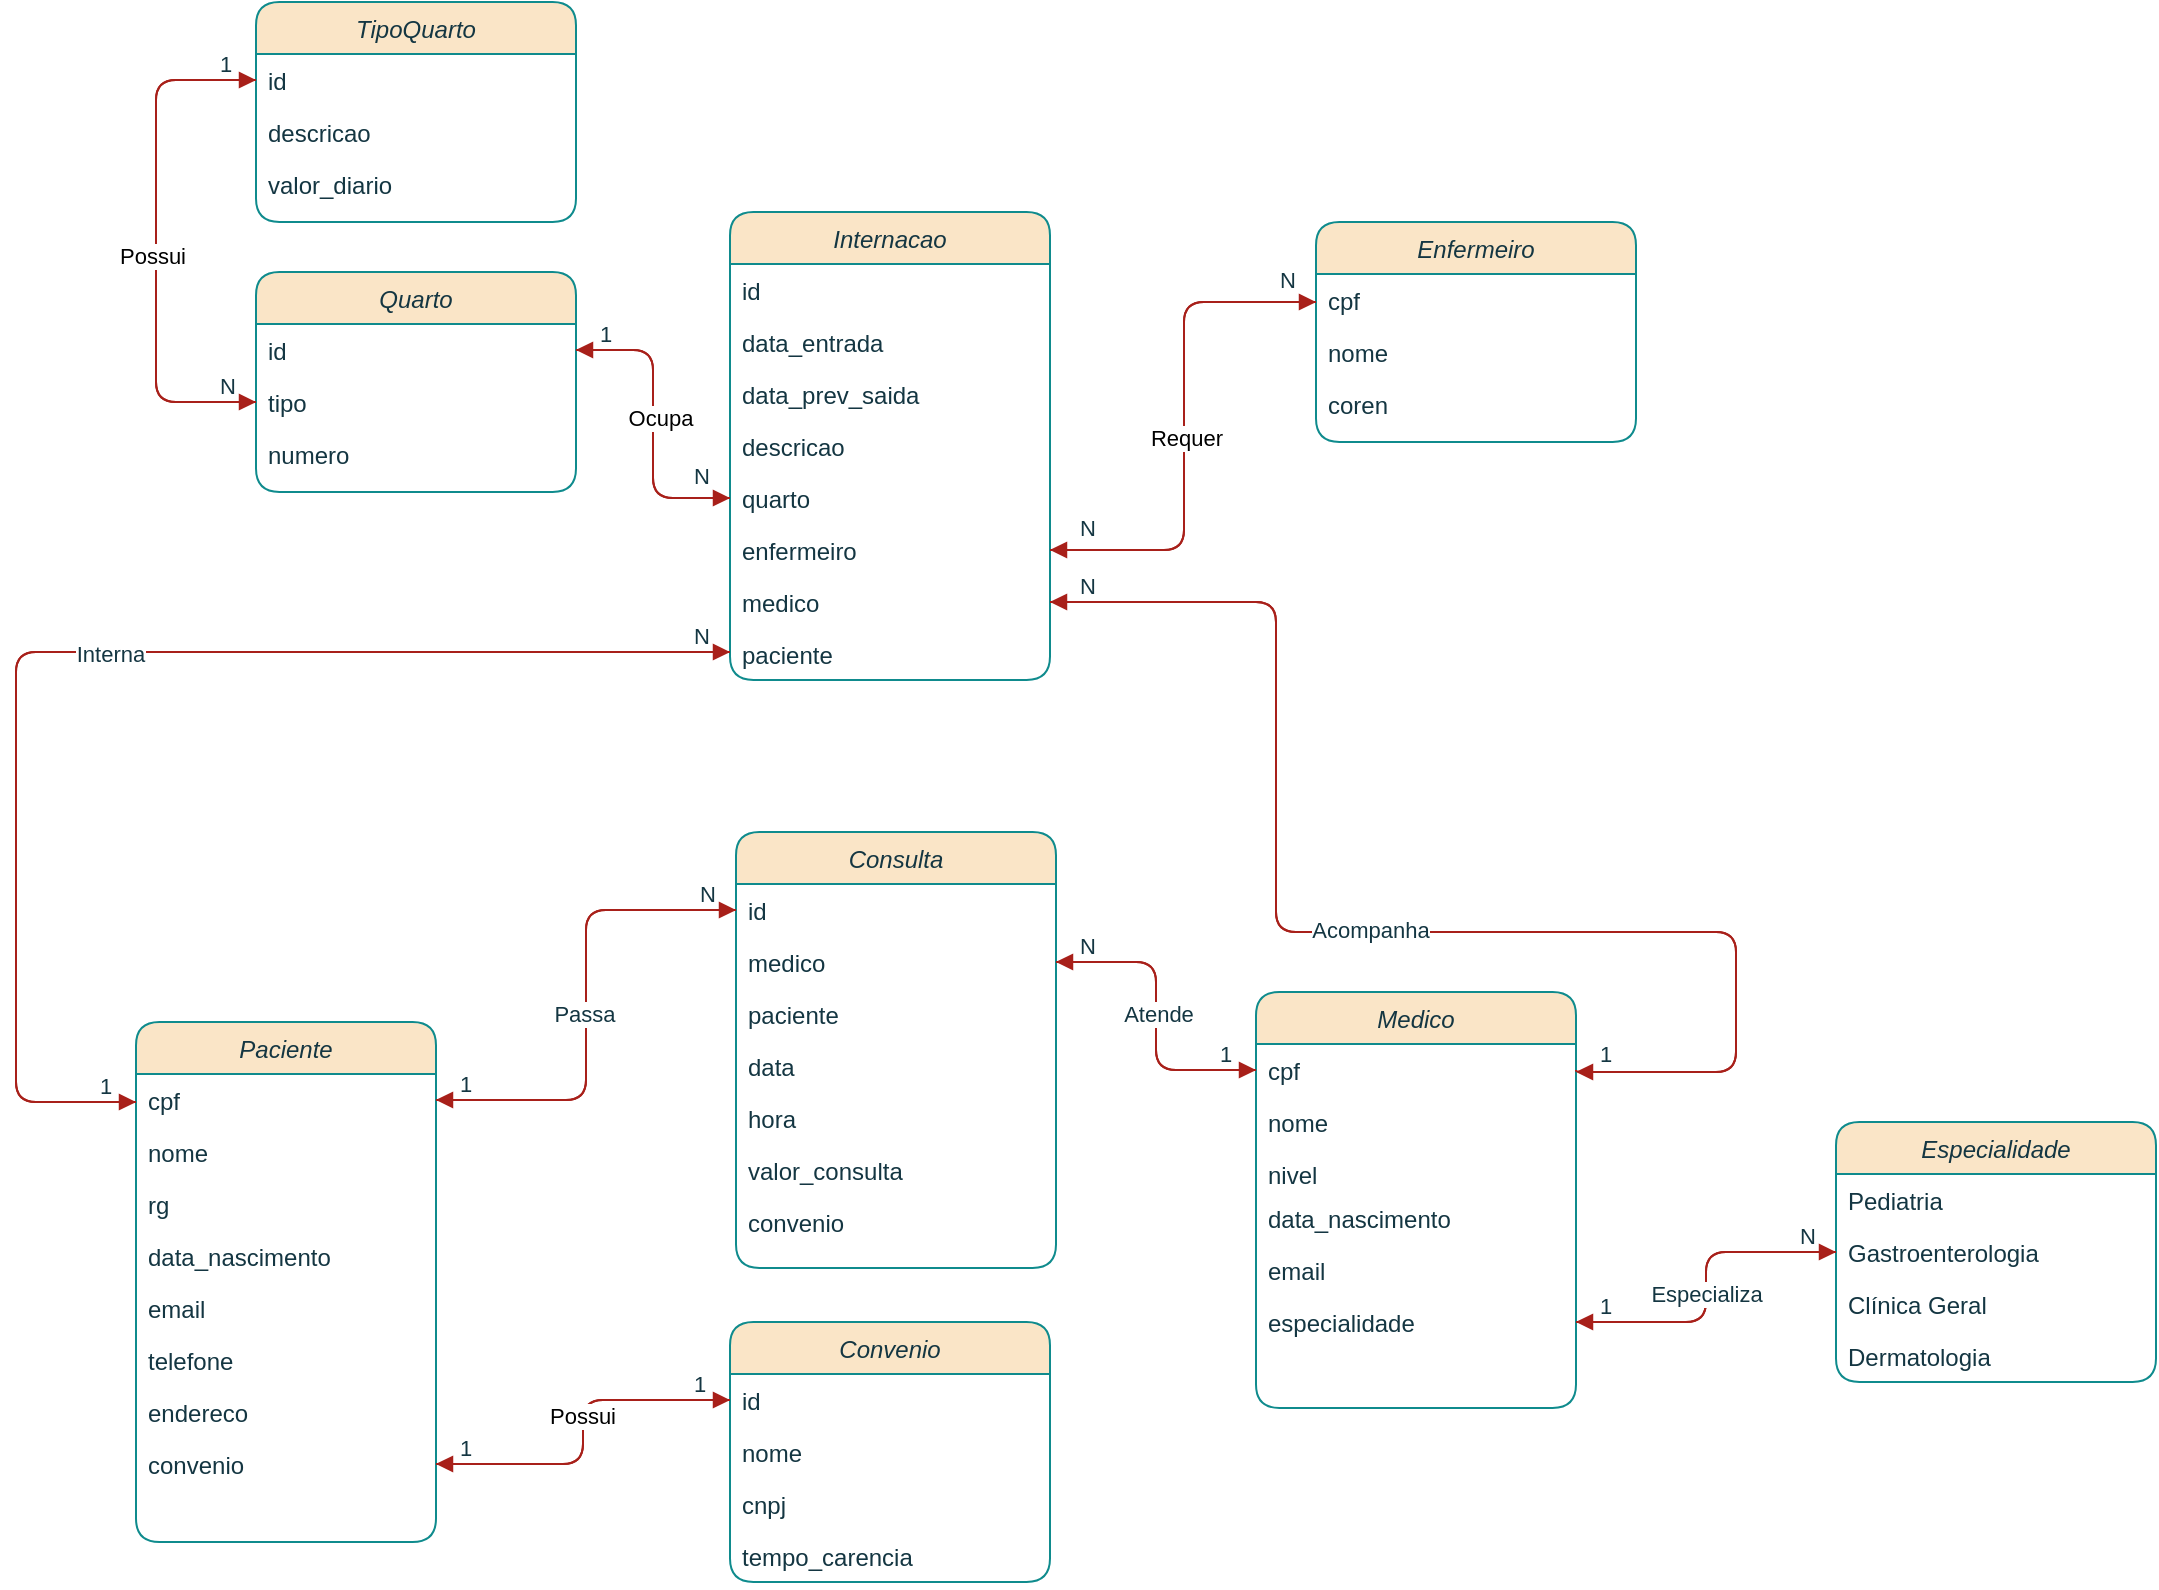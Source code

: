 <mxfile version="24.7.17">
  <diagram id="C5RBs43oDa-KdzZeNtuy" name="Page-1">
    <mxGraphModel dx="2780" dy="2342" grid="1" gridSize="10" guides="1" tooltips="1" connect="1" arrows="1" fold="1" page="1" pageScale="1" pageWidth="827" pageHeight="1169" math="0" shadow="0">
      <root>
        <mxCell id="WIyWlLk6GJQsqaUBKTNV-0" />
        <mxCell id="WIyWlLk6GJQsqaUBKTNV-1" parent="WIyWlLk6GJQsqaUBKTNV-0" />
        <mxCell id="ef3FigA82Es9LwUxBZpU-1" value="Consulta" style="swimlane;fontStyle=2;align=center;verticalAlign=top;childLayout=stackLayout;horizontal=1;startSize=26;horizontalStack=0;resizeParent=1;resizeLast=0;collapsible=1;marginBottom=0;rounded=1;shadow=0;strokeWidth=1;labelBackgroundColor=none;fillColor=#FAE5C7;strokeColor=#0F8B8D;fontColor=#143642;" parent="WIyWlLk6GJQsqaUBKTNV-1" vertex="1">
          <mxGeometry x="700" y="-585" width="160" height="218" as="geometry">
            <mxRectangle x="230" y="140" width="160" height="26" as="alternateBounds" />
          </mxGeometry>
        </mxCell>
        <mxCell id="ef3FigA82Es9LwUxBZpU-2" value="id" style="text;align=left;verticalAlign=top;spacingLeft=4;spacingRight=4;overflow=hidden;rotatable=0;points=[[0,0.5],[1,0.5]];portConstraint=eastwest;labelBackgroundColor=none;fontColor=#143642;rounded=1;" parent="ef3FigA82Es9LwUxBZpU-1" vertex="1">
          <mxGeometry y="26" width="160" height="26" as="geometry" />
        </mxCell>
        <mxCell id="ef3FigA82Es9LwUxBZpU-3" value="medico" style="text;align=left;verticalAlign=top;spacingLeft=4;spacingRight=4;overflow=hidden;rotatable=0;points=[[0,0.5],[1,0.5]];portConstraint=eastwest;rounded=1;shadow=0;html=0;labelBackgroundColor=none;fontColor=#143642;" parent="ef3FigA82Es9LwUxBZpU-1" vertex="1">
          <mxGeometry y="52" width="160" height="26" as="geometry" />
        </mxCell>
        <mxCell id="ef3FigA82Es9LwUxBZpU-4" value="paciente" style="text;align=left;verticalAlign=top;spacingLeft=4;spacingRight=4;overflow=hidden;rotatable=0;points=[[0,0.5],[1,0.5]];portConstraint=eastwest;rounded=1;shadow=0;html=0;labelBackgroundColor=none;fontColor=#143642;" parent="ef3FigA82Es9LwUxBZpU-1" vertex="1">
          <mxGeometry y="78" width="160" height="26" as="geometry" />
        </mxCell>
        <mxCell id="ef3FigA82Es9LwUxBZpU-51" value="data" style="text;align=left;verticalAlign=top;spacingLeft=4;spacingRight=4;overflow=hidden;rotatable=0;points=[[0,0.5],[1,0.5]];portConstraint=eastwest;labelBackgroundColor=none;fontColor=#143642;rounded=1;" parent="ef3FigA82Es9LwUxBZpU-1" vertex="1">
          <mxGeometry y="104" width="160" height="26" as="geometry" />
        </mxCell>
        <mxCell id="ef3FigA82Es9LwUxBZpU-43" value="hora" style="text;align=left;verticalAlign=top;spacingLeft=4;spacingRight=4;overflow=hidden;rotatable=0;points=[[0,0.5],[1,0.5]];portConstraint=eastwest;labelBackgroundColor=none;fontColor=#143642;rounded=1;" parent="ef3FigA82Es9LwUxBZpU-1" vertex="1">
          <mxGeometry y="130" width="160" height="26" as="geometry" />
        </mxCell>
        <mxCell id="ef3FigA82Es9LwUxBZpU-52" value="valor_consulta" style="text;align=left;verticalAlign=top;spacingLeft=4;spacingRight=4;overflow=hidden;rotatable=0;points=[[0,0.5],[1,0.5]];portConstraint=eastwest;labelBackgroundColor=none;fontColor=#143642;rounded=1;" parent="ef3FigA82Es9LwUxBZpU-1" vertex="1">
          <mxGeometry y="156" width="160" height="26" as="geometry" />
        </mxCell>
        <mxCell id="ef3FigA82Es9LwUxBZpU-53" value="convenio" style="text;align=left;verticalAlign=top;spacingLeft=4;spacingRight=4;overflow=hidden;rotatable=0;points=[[0,0.5],[1,0.5]];portConstraint=eastwest;labelBackgroundColor=none;fontColor=#143642;rounded=1;" parent="ef3FigA82Es9LwUxBZpU-1" vertex="1">
          <mxGeometry y="182" width="160" height="26" as="geometry" />
        </mxCell>
        <mxCell id="ef3FigA82Es9LwUxBZpU-7" value="Medico" style="swimlane;fontStyle=2;align=center;verticalAlign=top;childLayout=stackLayout;horizontal=1;startSize=26;horizontalStack=0;resizeParent=1;resizeLast=0;collapsible=1;marginBottom=0;rounded=1;shadow=0;strokeWidth=1;labelBackgroundColor=none;fillColor=#FAE5C7;strokeColor=#0F8B8D;fontColor=#143642;" parent="WIyWlLk6GJQsqaUBKTNV-1" vertex="1">
          <mxGeometry x="960" y="-505" width="160" height="208" as="geometry">
            <mxRectangle x="230" y="140" width="160" height="26" as="alternateBounds" />
          </mxGeometry>
        </mxCell>
        <mxCell id="ef3FigA82Es9LwUxBZpU-57" value="cpf" style="text;align=left;verticalAlign=top;spacingLeft=4;spacingRight=4;overflow=hidden;rotatable=0;points=[[0,0.5],[1,0.5]];portConstraint=eastwest;rounded=1;shadow=0;html=0;labelBackgroundColor=none;fontColor=#143642;" parent="ef3FigA82Es9LwUxBZpU-7" vertex="1">
          <mxGeometry y="26" width="160" height="26" as="geometry" />
        </mxCell>
        <mxCell id="CAZVzL83cOfpEXpCzIo4-63" value="nome" style="text;align=left;verticalAlign=top;spacingLeft=4;spacingRight=4;overflow=hidden;rotatable=0;points=[[0,0.5],[1,0.5]];portConstraint=eastwest;labelBackgroundColor=none;fontColor=#143642;rounded=1;" parent="ef3FigA82Es9LwUxBZpU-7" vertex="1">
          <mxGeometry y="52" width="160" height="26" as="geometry" />
        </mxCell>
        <mxCell id="ef3FigA82Es9LwUxBZpU-10" value="nivel" style="text;align=left;verticalAlign=top;spacingLeft=4;spacingRight=4;overflow=hidden;rotatable=0;points=[[0,0.5],[1,0.5]];portConstraint=eastwest;rounded=1;shadow=0;html=0;labelBackgroundColor=none;fontColor=#143642;" parent="ef3FigA82Es9LwUxBZpU-7" vertex="1">
          <mxGeometry y="78" width="160" height="22" as="geometry" />
        </mxCell>
        <mxCell id="ef3FigA82Es9LwUxBZpU-58" value="data_nascimento" style="text;align=left;verticalAlign=top;spacingLeft=4;spacingRight=4;overflow=hidden;rotatable=0;points=[[0,0.5],[1,0.5]];portConstraint=eastwest;rounded=1;shadow=0;html=0;labelBackgroundColor=none;fontColor=#143642;" parent="ef3FigA82Es9LwUxBZpU-7" vertex="1">
          <mxGeometry y="100" width="160" height="26" as="geometry" />
        </mxCell>
        <mxCell id="ef3FigA82Es9LwUxBZpU-59" value="email" style="text;align=left;verticalAlign=top;spacingLeft=4;spacingRight=4;overflow=hidden;rotatable=0;points=[[0,0.5],[1,0.5]];portConstraint=eastwest;rounded=1;shadow=0;html=0;labelBackgroundColor=none;fontColor=#143642;" parent="ef3FigA82Es9LwUxBZpU-7" vertex="1">
          <mxGeometry y="126" width="160" height="26" as="geometry" />
        </mxCell>
        <mxCell id="ef3FigA82Es9LwUxBZpU-9" value="especialidade" style="text;align=left;verticalAlign=top;spacingLeft=4;spacingRight=4;overflow=hidden;rotatable=0;points=[[0,0.5],[1,0.5]];portConstraint=eastwest;rounded=1;shadow=0;html=0;labelBackgroundColor=none;fontColor=#143642;" parent="ef3FigA82Es9LwUxBZpU-7" vertex="1">
          <mxGeometry y="152" width="160" height="26" as="geometry" />
        </mxCell>
        <mxCell id="ef3FigA82Es9LwUxBZpU-13" value="Paciente" style="swimlane;fontStyle=2;align=center;verticalAlign=top;childLayout=stackLayout;horizontal=1;startSize=26;horizontalStack=0;resizeParent=1;resizeLast=0;collapsible=1;marginBottom=0;rounded=1;shadow=0;strokeWidth=1;labelBackgroundColor=none;fillColor=#FAE5C7;strokeColor=#0F8B8D;fontColor=#143642;" parent="WIyWlLk6GJQsqaUBKTNV-1" vertex="1">
          <mxGeometry x="400" y="-490" width="150" height="260" as="geometry">
            <mxRectangle x="50" y="-90" width="160" height="26" as="alternateBounds" />
          </mxGeometry>
        </mxCell>
        <mxCell id="ef3FigA82Es9LwUxBZpU-30" value="cpf" style="text;align=left;verticalAlign=top;spacingLeft=4;spacingRight=4;overflow=hidden;rotatable=0;points=[[0,0.5],[1,0.5]];portConstraint=eastwest;rounded=1;shadow=0;html=0;labelBackgroundColor=none;fontColor=#143642;" parent="ef3FigA82Es9LwUxBZpU-13" vertex="1">
          <mxGeometry y="26" width="150" height="26" as="geometry" />
        </mxCell>
        <mxCell id="CAZVzL83cOfpEXpCzIo4-68" value="nome" style="text;align=left;verticalAlign=top;spacingLeft=4;spacingRight=4;overflow=hidden;rotatable=0;points=[[0,0.5],[1,0.5]];portConstraint=eastwest;labelBackgroundColor=none;fontColor=#143642;rounded=1;" parent="ef3FigA82Es9LwUxBZpU-13" vertex="1">
          <mxGeometry y="52" width="150" height="26" as="geometry" />
        </mxCell>
        <mxCell id="ef3FigA82Es9LwUxBZpU-29" value="rg" style="text;align=left;verticalAlign=top;spacingLeft=4;spacingRight=4;overflow=hidden;rotatable=0;points=[[0,0.5],[1,0.5]];portConstraint=eastwest;rounded=1;shadow=0;html=0;labelBackgroundColor=none;fontColor=#143642;" parent="ef3FigA82Es9LwUxBZpU-13" vertex="1">
          <mxGeometry y="78" width="150" height="26" as="geometry" />
        </mxCell>
        <mxCell id="ef3FigA82Es9LwUxBZpU-15" value="data_nascimento" style="text;align=left;verticalAlign=top;spacingLeft=4;spacingRight=4;overflow=hidden;rotatable=0;points=[[0,0.5],[1,0.5]];portConstraint=eastwest;rounded=1;shadow=0;html=0;labelBackgroundColor=none;fontColor=#143642;" parent="ef3FigA82Es9LwUxBZpU-13" vertex="1">
          <mxGeometry y="104" width="150" height="26" as="geometry" />
        </mxCell>
        <mxCell id="ef3FigA82Es9LwUxBZpU-28" value="email" style="text;align=left;verticalAlign=top;spacingLeft=4;spacingRight=4;overflow=hidden;rotatable=0;points=[[0,0.5],[1,0.5]];portConstraint=eastwest;rounded=1;shadow=0;html=0;labelBackgroundColor=none;fontColor=#143642;" parent="ef3FigA82Es9LwUxBZpU-13" vertex="1">
          <mxGeometry y="130" width="150" height="26" as="geometry" />
        </mxCell>
        <mxCell id="ef3FigA82Es9LwUxBZpU-27" value="telefone" style="text;align=left;verticalAlign=top;spacingLeft=4;spacingRight=4;overflow=hidden;rotatable=0;points=[[0,0.5],[1,0.5]];portConstraint=eastwest;rounded=1;shadow=0;html=0;labelBackgroundColor=none;fontColor=#143642;" parent="ef3FigA82Es9LwUxBZpU-13" vertex="1">
          <mxGeometry y="156" width="150" height="26" as="geometry" />
        </mxCell>
        <mxCell id="ef3FigA82Es9LwUxBZpU-16" value="endereco" style="text;align=left;verticalAlign=top;spacingLeft=4;spacingRight=4;overflow=hidden;rotatable=0;points=[[0,0.5],[1,0.5]];portConstraint=eastwest;rounded=1;shadow=0;html=0;labelBackgroundColor=none;fontColor=#143642;" parent="ef3FigA82Es9LwUxBZpU-13" vertex="1">
          <mxGeometry y="182" width="150" height="26" as="geometry" />
        </mxCell>
        <mxCell id="ef3FigA82Es9LwUxBZpU-31" value="convenio" style="text;align=left;verticalAlign=top;spacingLeft=4;spacingRight=4;overflow=hidden;rotatable=0;points=[[0,0.5],[1,0.5]];portConstraint=eastwest;rounded=1;shadow=0;html=0;labelBackgroundColor=none;fontColor=#143642;" parent="ef3FigA82Es9LwUxBZpU-13" vertex="1">
          <mxGeometry y="208" width="150" height="26" as="geometry" />
        </mxCell>
        <mxCell id="ef3FigA82Es9LwUxBZpU-19" value="Especialidade" style="swimlane;fontStyle=2;align=center;verticalAlign=top;childLayout=stackLayout;horizontal=1;startSize=26;horizontalStack=0;resizeParent=1;resizeLast=0;collapsible=1;marginBottom=0;rounded=1;shadow=0;strokeWidth=1;labelBackgroundColor=none;fillColor=#FAE5C7;strokeColor=#0F8B8D;fontColor=#143642;" parent="WIyWlLk6GJQsqaUBKTNV-1" vertex="1">
          <mxGeometry x="1250" y="-440" width="160" height="130" as="geometry">
            <mxRectangle x="230" y="140" width="160" height="26" as="alternateBounds" />
          </mxGeometry>
        </mxCell>
        <mxCell id="CAZVzL83cOfpEXpCzIo4-65" value="Pediatria" style="text;align=left;verticalAlign=top;spacingLeft=4;spacingRight=4;overflow=hidden;rotatable=0;points=[[0,0.5],[1,0.5]];portConstraint=eastwest;labelBackgroundColor=none;fontColor=#143642;rounded=1;" parent="ef3FigA82Es9LwUxBZpU-19" vertex="1">
          <mxGeometry y="26" width="160" height="26" as="geometry" />
        </mxCell>
        <mxCell id="U3AbLnqN2phKS0lpT_So-0" value="Gastroenterologia" style="text;align=left;verticalAlign=top;spacingLeft=4;spacingRight=4;overflow=hidden;rotatable=0;points=[[0,0.5],[1,0.5]];portConstraint=eastwest;labelBackgroundColor=none;fontColor=#143642;rounded=1;" vertex="1" parent="ef3FigA82Es9LwUxBZpU-19">
          <mxGeometry y="52" width="160" height="26" as="geometry" />
        </mxCell>
        <mxCell id="U3AbLnqN2phKS0lpT_So-1" value="Clínica Geral" style="text;align=left;verticalAlign=top;spacingLeft=4;spacingRight=4;overflow=hidden;rotatable=0;points=[[0,0.5],[1,0.5]];portConstraint=eastwest;labelBackgroundColor=none;fontColor=#143642;rounded=1;" vertex="1" parent="ef3FigA82Es9LwUxBZpU-19">
          <mxGeometry y="78" width="160" height="26" as="geometry" />
        </mxCell>
        <mxCell id="U3AbLnqN2phKS0lpT_So-2" value="Dermatologia" style="text;align=left;verticalAlign=top;spacingLeft=4;spacingRight=4;overflow=hidden;rotatable=0;points=[[0,0.5],[1,0.5]];portConstraint=eastwest;labelBackgroundColor=none;fontColor=#143642;rounded=1;" vertex="1" parent="ef3FigA82Es9LwUxBZpU-19">
          <mxGeometry y="104" width="160" height="26" as="geometry" />
        </mxCell>
        <mxCell id="ef3FigA82Es9LwUxBZpU-32" value="Convenio" style="swimlane;fontStyle=2;align=center;verticalAlign=top;childLayout=stackLayout;horizontal=1;startSize=26;horizontalStack=0;resizeParent=1;resizeLast=0;collapsible=1;marginBottom=0;rounded=1;shadow=0;strokeWidth=1;labelBackgroundColor=none;fillColor=#FAE5C7;strokeColor=#0F8B8D;fontColor=#143642;" parent="WIyWlLk6GJQsqaUBKTNV-1" vertex="1">
          <mxGeometry x="697" y="-340" width="160" height="130" as="geometry">
            <mxRectangle x="230" y="140" width="160" height="26" as="alternateBounds" />
          </mxGeometry>
        </mxCell>
        <mxCell id="ef3FigA82Es9LwUxBZpU-33" value="id" style="text;align=left;verticalAlign=top;spacingLeft=4;spacingRight=4;overflow=hidden;rotatable=0;points=[[0,0.5],[1,0.5]];portConstraint=eastwest;labelBackgroundColor=none;fontColor=#143642;rounded=1;" parent="ef3FigA82Es9LwUxBZpU-32" vertex="1">
          <mxGeometry y="26" width="160" height="26" as="geometry" />
        </mxCell>
        <mxCell id="CAZVzL83cOfpEXpCzIo4-66" value="nome" style="text;align=left;verticalAlign=top;spacingLeft=4;spacingRight=4;overflow=hidden;rotatable=0;points=[[0,0.5],[1,0.5]];portConstraint=eastwest;labelBackgroundColor=none;fontColor=#143642;rounded=1;" parent="ef3FigA82Es9LwUxBZpU-32" vertex="1">
          <mxGeometry y="52" width="160" height="26" as="geometry" />
        </mxCell>
        <mxCell id="ef3FigA82Es9LwUxBZpU-34" value="cnpj" style="text;align=left;verticalAlign=top;spacingLeft=4;spacingRight=4;overflow=hidden;rotatable=0;points=[[0,0.5],[1,0.5]];portConstraint=eastwest;rounded=1;shadow=0;html=0;labelBackgroundColor=none;fontColor=#143642;" parent="ef3FigA82Es9LwUxBZpU-32" vertex="1">
          <mxGeometry y="78" width="160" height="26" as="geometry" />
        </mxCell>
        <mxCell id="ef3FigA82Es9LwUxBZpU-35" value="tempo_carencia" style="text;align=left;verticalAlign=top;spacingLeft=4;spacingRight=4;overflow=hidden;rotatable=0;points=[[0,0.5],[1,0.5]];portConstraint=eastwest;rounded=1;shadow=0;html=0;labelBackgroundColor=none;fontColor=#143642;" parent="ef3FigA82Es9LwUxBZpU-32" vertex="1">
          <mxGeometry y="104" width="160" height="26" as="geometry" />
        </mxCell>
        <mxCell id="ef3FigA82Es9LwUxBZpU-68" value="" style="endArrow=block;endFill=1;html=1;edgeStyle=orthogonalEdgeStyle;align=left;verticalAlign=top;rounded=1;strokeColor=#A8201A;fontColor=#143642;fillColor=#FAE5C7;entryX=1;entryY=0.5;entryDx=0;entryDy=0;" parent="WIyWlLk6GJQsqaUBKTNV-1" source="ef3FigA82Es9LwUxBZpU-33" target="ef3FigA82Es9LwUxBZpU-31" edge="1">
          <mxGeometry x="-1" relative="1" as="geometry">
            <mxPoint x="710" y="-255" as="sourcePoint" />
            <mxPoint x="870" y="-255" as="targetPoint" />
          </mxGeometry>
        </mxCell>
        <mxCell id="ef3FigA82Es9LwUxBZpU-69" value="1" style="edgeLabel;resizable=0;html=1;align=left;verticalAlign=bottom;rounded=1;strokeColor=#0F8B8D;fontColor=#143642;fillColor=#FAE5C7;" parent="ef3FigA82Es9LwUxBZpU-68" connectable="0" vertex="1">
          <mxGeometry x="-1" relative="1" as="geometry">
            <mxPoint x="-20" as="offset" />
          </mxGeometry>
        </mxCell>
        <mxCell id="ef3FigA82Es9LwUxBZpU-70" value="" style="endArrow=block;endFill=1;html=1;edgeStyle=orthogonalEdgeStyle;align=left;verticalAlign=top;rounded=1;strokeColor=#A8201A;fontColor=#143642;fillColor=#FAE5C7;exitX=1;exitY=0.5;exitDx=0;exitDy=0;" parent="WIyWlLk6GJQsqaUBKTNV-1" source="ef3FigA82Es9LwUxBZpU-31" target="ef3FigA82Es9LwUxBZpU-33" edge="1">
          <mxGeometry x="-0.022" relative="1" as="geometry">
            <mxPoint x="580" y="-265" as="sourcePoint" />
            <mxPoint x="740" y="-265" as="targetPoint" />
            <mxPoint as="offset" />
          </mxGeometry>
        </mxCell>
        <mxCell id="ef3FigA82Es9LwUxBZpU-71" value="1" style="edgeLabel;resizable=0;html=1;align=left;verticalAlign=bottom;rounded=1;strokeColor=#0F8B8D;fontColor=#143642;fillColor=#FAE5C7;" parent="ef3FigA82Es9LwUxBZpU-70" connectable="0" vertex="1">
          <mxGeometry x="-1" relative="1" as="geometry">
            <mxPoint x="10" as="offset" />
          </mxGeometry>
        </mxCell>
        <mxCell id="ef3FigA82Es9LwUxBZpU-72" value="" style="edgeLabel;html=1;align=center;verticalAlign=middle;resizable=0;points=[];rounded=1;strokeColor=#0F8B8D;fontColor=#143642;fillColor=#FAE5C7;" parent="ef3FigA82Es9LwUxBZpU-70" vertex="1" connectable="0">
          <mxGeometry x="-0.298" y="-1" relative="1" as="geometry">
            <mxPoint y="36" as="offset" />
          </mxGeometry>
        </mxCell>
        <mxCell id="CAZVzL83cOfpEXpCzIo4-67" value="Possui" style="edgeLabel;html=1;align=center;verticalAlign=middle;resizable=0;points=[];" parent="ef3FigA82Es9LwUxBZpU-70" vertex="1" connectable="0">
          <mxGeometry x="0.091" y="1" relative="1" as="geometry">
            <mxPoint as="offset" />
          </mxGeometry>
        </mxCell>
        <mxCell id="ef3FigA82Es9LwUxBZpU-77" value="" style="endArrow=block;endFill=1;html=1;edgeStyle=orthogonalEdgeStyle;align=left;verticalAlign=top;rounded=1;strokeColor=#A8201A;fontColor=#143642;fillColor=#FAE5C7;" parent="WIyWlLk6GJQsqaUBKTNV-1" source="ef3FigA82Es9LwUxBZpU-30" target="ef3FigA82Es9LwUxBZpU-2" edge="1">
          <mxGeometry x="-1" relative="1" as="geometry">
            <mxPoint x="610" y="-365" as="sourcePoint" />
            <mxPoint x="770" y="-365" as="targetPoint" />
          </mxGeometry>
        </mxCell>
        <mxCell id="ef3FigA82Es9LwUxBZpU-78" value="1" style="edgeLabel;resizable=0;html=1;align=left;verticalAlign=bottom;rounded=1;strokeColor=#0F8B8D;fontColor=#143642;fillColor=#FAE5C7;" parent="ef3FigA82Es9LwUxBZpU-77" connectable="0" vertex="1">
          <mxGeometry x="-1" relative="1" as="geometry">
            <mxPoint x="10" as="offset" />
          </mxGeometry>
        </mxCell>
        <mxCell id="ef3FigA82Es9LwUxBZpU-79" value="" style="edgeLabel;html=1;align=center;verticalAlign=middle;resizable=0;points=[];rounded=1;strokeColor=#0F8B8D;fontColor=#143642;fillColor=#FAE5C7;" parent="ef3FigA82Es9LwUxBZpU-77" vertex="1" connectable="0">
          <mxGeometry x="-0.096" relative="1" as="geometry">
            <mxPoint as="offset" />
          </mxGeometry>
        </mxCell>
        <mxCell id="ef3FigA82Es9LwUxBZpU-82" value="" style="endArrow=block;endFill=1;html=1;edgeStyle=orthogonalEdgeStyle;align=left;verticalAlign=top;rounded=1;strokeColor=#A8201A;fontColor=#143642;fillColor=#FAE5C7;" parent="WIyWlLk6GJQsqaUBKTNV-1" source="ef3FigA82Es9LwUxBZpU-2" target="ef3FigA82Es9LwUxBZpU-30" edge="1">
          <mxGeometry x="-1" relative="1" as="geometry">
            <mxPoint x="600" y="-440" as="sourcePoint" />
            <mxPoint x="690" y="-484" as="targetPoint" />
          </mxGeometry>
        </mxCell>
        <mxCell id="ef3FigA82Es9LwUxBZpU-83" value="N" style="edgeLabel;resizable=0;html=1;align=left;verticalAlign=bottom;rounded=1;strokeColor=#0F8B8D;fontColor=#143642;fillColor=#FAE5C7;" parent="ef3FigA82Es9LwUxBZpU-82" connectable="0" vertex="1">
          <mxGeometry x="-1" relative="1" as="geometry">
            <mxPoint x="-20" as="offset" />
          </mxGeometry>
        </mxCell>
        <mxCell id="ef3FigA82Es9LwUxBZpU-84" value="" style="edgeLabel;html=1;align=center;verticalAlign=middle;resizable=0;points=[];rounded=1;strokeColor=#0F8B8D;fontColor=#143642;fillColor=#FAE5C7;" parent="ef3FigA82Es9LwUxBZpU-82" vertex="1" connectable="0">
          <mxGeometry x="-0.096" relative="1" as="geometry">
            <mxPoint as="offset" />
          </mxGeometry>
        </mxCell>
        <mxCell id="ef3FigA82Es9LwUxBZpU-85" value="Passa" style="edgeLabel;html=1;align=center;verticalAlign=middle;resizable=0;points=[];rounded=1;strokeColor=#0F8B8D;fontColor=#143642;fillColor=#FAE5C7;" parent="ef3FigA82Es9LwUxBZpU-82" vertex="1" connectable="0">
          <mxGeometry x="0.033" y="-1" relative="1" as="geometry">
            <mxPoint as="offset" />
          </mxGeometry>
        </mxCell>
        <mxCell id="ef3FigA82Es9LwUxBZpU-86" value="" style="endArrow=block;endFill=1;html=1;edgeStyle=orthogonalEdgeStyle;align=left;verticalAlign=top;rounded=1;strokeColor=#A8201A;fontColor=#143642;fillColor=#FAE5C7;" parent="WIyWlLk6GJQsqaUBKTNV-1" source="ef3FigA82Es9LwUxBZpU-3" target="ef3FigA82Es9LwUxBZpU-57" edge="1">
          <mxGeometry x="-1" relative="1" as="geometry">
            <mxPoint x="890" y="-505" as="sourcePoint" />
            <mxPoint x="960" y="-466" as="targetPoint" />
          </mxGeometry>
        </mxCell>
        <mxCell id="ef3FigA82Es9LwUxBZpU-87" value="N" style="edgeLabel;resizable=0;html=1;align=left;verticalAlign=bottom;rounded=1;strokeColor=#0F8B8D;fontColor=#143642;fillColor=#FAE5C7;" parent="ef3FigA82Es9LwUxBZpU-86" connectable="0" vertex="1">
          <mxGeometry x="-1" relative="1" as="geometry">
            <mxPoint x="10" as="offset" />
          </mxGeometry>
        </mxCell>
        <mxCell id="ef3FigA82Es9LwUxBZpU-88" value="" style="endArrow=block;endFill=1;html=1;edgeStyle=orthogonalEdgeStyle;align=left;verticalAlign=top;rounded=1;strokeColor=#A8201A;fontColor=#143642;fillColor=#FAE5C7;entryX=1;entryY=0.5;entryDx=0;entryDy=0;" parent="WIyWlLk6GJQsqaUBKTNV-1" source="ef3FigA82Es9LwUxBZpU-57" target="ef3FigA82Es9LwUxBZpU-3" edge="1">
          <mxGeometry x="-1" relative="1" as="geometry">
            <mxPoint x="870" y="-510" as="sourcePoint" />
            <mxPoint x="970" y="-486" as="targetPoint" />
          </mxGeometry>
        </mxCell>
        <mxCell id="ef3FigA82Es9LwUxBZpU-89" value="1" style="edgeLabel;resizable=0;html=1;align=left;verticalAlign=bottom;rounded=1;strokeColor=#0F8B8D;fontColor=#143642;fillColor=#FAE5C7;" parent="ef3FigA82Es9LwUxBZpU-88" connectable="0" vertex="1">
          <mxGeometry x="-1" relative="1" as="geometry">
            <mxPoint x="-20" as="offset" />
          </mxGeometry>
        </mxCell>
        <mxCell id="ef3FigA82Es9LwUxBZpU-90" value="Atende" style="edgeLabel;html=1;align=center;verticalAlign=middle;resizable=0;points=[];rounded=1;strokeColor=#0F8B8D;fontColor=#143642;fillColor=#FAE5C7;" parent="ef3FigA82Es9LwUxBZpU-88" vertex="1" connectable="0">
          <mxGeometry x="0.013" y="-1" relative="1" as="geometry">
            <mxPoint as="offset" />
          </mxGeometry>
        </mxCell>
        <mxCell id="ef3FigA82Es9LwUxBZpU-91" value="" style="endArrow=block;endFill=1;html=1;edgeStyle=orthogonalEdgeStyle;align=left;verticalAlign=top;rounded=1;strokeColor=#A8201A;fontColor=#143642;fillColor=#FAE5C7;exitX=1;exitY=0.5;exitDx=0;exitDy=0;" parent="WIyWlLk6GJQsqaUBKTNV-1" source="ef3FigA82Es9LwUxBZpU-9" target="ef3FigA82Es9LwUxBZpU-19" edge="1">
          <mxGeometry x="-1" relative="1" as="geometry">
            <mxPoint x="1130" y="-305" as="sourcePoint" />
            <mxPoint x="1230" y="-401.0" as="targetPoint" />
          </mxGeometry>
        </mxCell>
        <mxCell id="ef3FigA82Es9LwUxBZpU-92" value="1" style="edgeLabel;resizable=0;html=1;align=left;verticalAlign=bottom;rounded=1;strokeColor=#0F8B8D;fontColor=#143642;fillColor=#FAE5C7;" parent="ef3FigA82Es9LwUxBZpU-91" connectable="0" vertex="1">
          <mxGeometry x="-1" relative="1" as="geometry">
            <mxPoint x="10" as="offset" />
          </mxGeometry>
        </mxCell>
        <mxCell id="ef3FigA82Es9LwUxBZpU-95" value="" style="endArrow=block;endFill=1;html=1;edgeStyle=orthogonalEdgeStyle;align=left;verticalAlign=top;rounded=1;strokeColor=#A8201A;fontColor=#143642;fillColor=#FAE5C7;" parent="WIyWlLk6GJQsqaUBKTNV-1" source="ef3FigA82Es9LwUxBZpU-19" target="ef3FigA82Es9LwUxBZpU-9" edge="1">
          <mxGeometry x="-1" relative="1" as="geometry">
            <mxPoint x="1230" y="-401.0" as="sourcePoint" />
            <mxPoint x="1260" y="-326" as="targetPoint" />
          </mxGeometry>
        </mxCell>
        <mxCell id="ef3FigA82Es9LwUxBZpU-96" value="N" style="edgeLabel;resizable=0;html=1;align=left;verticalAlign=bottom;rounded=1;strokeColor=#0F8B8D;fontColor=#143642;fillColor=#FAE5C7;" parent="ef3FigA82Es9LwUxBZpU-95" connectable="0" vertex="1">
          <mxGeometry x="-1" relative="1" as="geometry">
            <mxPoint x="-20" as="offset" />
          </mxGeometry>
        </mxCell>
        <mxCell id="ef3FigA82Es9LwUxBZpU-97" value="Especializa" style="edgeLabel;html=1;align=center;verticalAlign=middle;resizable=0;points=[];rounded=1;strokeColor=#0F8B8D;fontColor=#143642;fillColor=#FAE5C7;" parent="ef3FigA82Es9LwUxBZpU-95" vertex="1" connectable="0">
          <mxGeometry x="0.036" relative="1" as="geometry">
            <mxPoint as="offset" />
          </mxGeometry>
        </mxCell>
        <mxCell id="ef3FigA82Es9LwUxBZpU-98" value="Internacao" style="swimlane;fontStyle=2;align=center;verticalAlign=top;childLayout=stackLayout;horizontal=1;startSize=26;horizontalStack=0;resizeParent=1;resizeLast=0;collapsible=1;marginBottom=0;rounded=1;shadow=0;strokeWidth=1;labelBackgroundColor=none;fillColor=#FAE5C7;strokeColor=#0F8B8D;fontColor=#143642;" parent="WIyWlLk6GJQsqaUBKTNV-1" vertex="1">
          <mxGeometry x="697" y="-895" width="160" height="234" as="geometry">
            <mxRectangle x="230" y="140" width="160" height="26" as="alternateBounds" />
          </mxGeometry>
        </mxCell>
        <mxCell id="ef3FigA82Es9LwUxBZpU-99" value="id" style="text;align=left;verticalAlign=top;spacingLeft=4;spacingRight=4;overflow=hidden;rotatable=0;points=[[0,0.5],[1,0.5]];portConstraint=eastwest;labelBackgroundColor=none;fontColor=#143642;rounded=1;" parent="ef3FigA82Es9LwUxBZpU-98" vertex="1">
          <mxGeometry y="26" width="160" height="26" as="geometry" />
        </mxCell>
        <mxCell id="ef3FigA82Es9LwUxBZpU-100" value="data_entrada" style="text;align=left;verticalAlign=top;spacingLeft=4;spacingRight=4;overflow=hidden;rotatable=0;points=[[0,0.5],[1,0.5]];portConstraint=eastwest;rounded=1;shadow=0;html=0;labelBackgroundColor=none;fontColor=#143642;" parent="ef3FigA82Es9LwUxBZpU-98" vertex="1">
          <mxGeometry y="52" width="160" height="26" as="geometry" />
        </mxCell>
        <mxCell id="ef3FigA82Es9LwUxBZpU-101" value="data_prev_saida" style="text;align=left;verticalAlign=top;spacingLeft=4;spacingRight=4;overflow=hidden;rotatable=0;points=[[0,0.5],[1,0.5]];portConstraint=eastwest;rounded=1;shadow=0;html=0;labelBackgroundColor=none;fontColor=#143642;" parent="ef3FigA82Es9LwUxBZpU-98" vertex="1">
          <mxGeometry y="78" width="160" height="26" as="geometry" />
        </mxCell>
        <mxCell id="ef3FigA82Es9LwUxBZpU-102" value="descricao" style="text;align=left;verticalAlign=top;spacingLeft=4;spacingRight=4;overflow=hidden;rotatable=0;points=[[0,0.5],[1,0.5]];portConstraint=eastwest;labelBackgroundColor=none;fontColor=#143642;rounded=1;" parent="ef3FigA82Es9LwUxBZpU-98" vertex="1">
          <mxGeometry y="104" width="160" height="26" as="geometry" />
        </mxCell>
        <mxCell id="CAZVzL83cOfpEXpCzIo4-42" value="quarto" style="text;align=left;verticalAlign=top;spacingLeft=4;spacingRight=4;overflow=hidden;rotatable=0;points=[[0,0.5],[1,0.5]];portConstraint=eastwest;labelBackgroundColor=none;fontColor=#143642;rounded=1;" parent="ef3FigA82Es9LwUxBZpU-98" vertex="1">
          <mxGeometry y="130" width="160" height="26" as="geometry" />
        </mxCell>
        <mxCell id="CAZVzL83cOfpEXpCzIo4-69" value="enfermeiro" style="text;align=left;verticalAlign=top;spacingLeft=4;spacingRight=4;overflow=hidden;rotatable=0;points=[[0,0.5],[1,0.5]];portConstraint=eastwest;labelBackgroundColor=none;fontColor=#143642;rounded=1;" parent="ef3FigA82Es9LwUxBZpU-98" vertex="1">
          <mxGeometry y="156" width="160" height="26" as="geometry" />
        </mxCell>
        <mxCell id="CAZVzL83cOfpEXpCzIo4-28" value="medico" style="text;align=left;verticalAlign=top;spacingLeft=4;spacingRight=4;overflow=hidden;rotatable=0;points=[[0,0.5],[1,0.5]];portConstraint=eastwest;labelBackgroundColor=none;fontColor=#143642;rounded=1;" parent="ef3FigA82Es9LwUxBZpU-98" vertex="1">
          <mxGeometry y="182" width="160" height="26" as="geometry" />
        </mxCell>
        <mxCell id="CAZVzL83cOfpEXpCzIo4-29" value="paciente" style="text;align=left;verticalAlign=top;spacingLeft=4;spacingRight=4;overflow=hidden;rotatable=0;points=[[0,0.5],[1,0.5]];portConstraint=eastwest;labelBackgroundColor=none;fontColor=#143642;rounded=1;" parent="ef3FigA82Es9LwUxBZpU-98" vertex="1">
          <mxGeometry y="208" width="160" height="26" as="geometry" />
        </mxCell>
        <mxCell id="CAZVzL83cOfpEXpCzIo4-1" value="Quarto" style="swimlane;fontStyle=2;align=center;verticalAlign=top;childLayout=stackLayout;horizontal=1;startSize=26;horizontalStack=0;resizeParent=1;resizeLast=0;collapsible=1;marginBottom=0;rounded=1;shadow=0;strokeWidth=1;labelBackgroundColor=none;fillColor=#FAE5C7;strokeColor=#0F8B8D;fontColor=#143642;" parent="WIyWlLk6GJQsqaUBKTNV-1" vertex="1">
          <mxGeometry x="460" y="-865" width="160" height="110" as="geometry">
            <mxRectangle x="230" y="140" width="160" height="26" as="alternateBounds" />
          </mxGeometry>
        </mxCell>
        <mxCell id="CAZVzL83cOfpEXpCzIo4-2" value="id" style="text;align=left;verticalAlign=top;spacingLeft=4;spacingRight=4;overflow=hidden;rotatable=0;points=[[0,0.5],[1,0.5]];portConstraint=eastwest;labelBackgroundColor=none;fontColor=#143642;rounded=1;" parent="CAZVzL83cOfpEXpCzIo4-1" vertex="1">
          <mxGeometry y="26" width="160" height="26" as="geometry" />
        </mxCell>
        <mxCell id="CAZVzL83cOfpEXpCzIo4-3" value="tipo" style="text;align=left;verticalAlign=top;spacingLeft=4;spacingRight=4;overflow=hidden;rotatable=0;points=[[0,0.5],[1,0.5]];portConstraint=eastwest;rounded=1;shadow=0;html=0;labelBackgroundColor=none;fontColor=#143642;" parent="CAZVzL83cOfpEXpCzIo4-1" vertex="1">
          <mxGeometry y="52" width="160" height="26" as="geometry" />
        </mxCell>
        <mxCell id="CAZVzL83cOfpEXpCzIo4-4" value="numero" style="text;align=left;verticalAlign=top;spacingLeft=4;spacingRight=4;overflow=hidden;rotatable=0;points=[[0,0.5],[1,0.5]];portConstraint=eastwest;rounded=1;shadow=0;html=0;labelBackgroundColor=none;fontColor=#143642;" parent="CAZVzL83cOfpEXpCzIo4-1" vertex="1">
          <mxGeometry y="78" width="160" height="26" as="geometry" />
        </mxCell>
        <mxCell id="CAZVzL83cOfpEXpCzIo4-6" value="TipoQuarto" style="swimlane;fontStyle=2;align=center;verticalAlign=top;childLayout=stackLayout;horizontal=1;startSize=26;horizontalStack=0;resizeParent=1;resizeLast=0;collapsible=1;marginBottom=0;rounded=1;shadow=0;strokeWidth=1;labelBackgroundColor=none;fillColor=#FAE5C7;strokeColor=#0F8B8D;fontColor=#143642;" parent="WIyWlLk6GJQsqaUBKTNV-1" vertex="1">
          <mxGeometry x="460" y="-1000" width="160" height="110" as="geometry">
            <mxRectangle x="230" y="140" width="160" height="26" as="alternateBounds" />
          </mxGeometry>
        </mxCell>
        <mxCell id="CAZVzL83cOfpEXpCzIo4-7" value="id" style="text;align=left;verticalAlign=top;spacingLeft=4;spacingRight=4;overflow=hidden;rotatable=0;points=[[0,0.5],[1,0.5]];portConstraint=eastwest;labelBackgroundColor=none;fontColor=#143642;rounded=1;" parent="CAZVzL83cOfpEXpCzIo4-6" vertex="1">
          <mxGeometry y="26" width="160" height="26" as="geometry" />
        </mxCell>
        <mxCell id="CAZVzL83cOfpEXpCzIo4-8" value="descricao" style="text;align=left;verticalAlign=top;spacingLeft=4;spacingRight=4;overflow=hidden;rotatable=0;points=[[0,0.5],[1,0.5]];portConstraint=eastwest;rounded=1;shadow=0;html=0;labelBackgroundColor=none;fontColor=#143642;" parent="CAZVzL83cOfpEXpCzIo4-6" vertex="1">
          <mxGeometry y="52" width="160" height="26" as="geometry" />
        </mxCell>
        <mxCell id="CAZVzL83cOfpEXpCzIo4-9" value="valor_diario" style="text;align=left;verticalAlign=top;spacingLeft=4;spacingRight=4;overflow=hidden;rotatable=0;points=[[0,0.5],[1,0.5]];portConstraint=eastwest;rounded=1;shadow=0;html=0;labelBackgroundColor=none;fontColor=#143642;" parent="CAZVzL83cOfpEXpCzIo4-6" vertex="1">
          <mxGeometry y="78" width="160" height="26" as="geometry" />
        </mxCell>
        <mxCell id="CAZVzL83cOfpEXpCzIo4-11" value="" style="endArrow=block;endFill=1;html=1;edgeStyle=orthogonalEdgeStyle;align=left;verticalAlign=top;rounded=1;strokeColor=#A8201A;fontColor=#143642;fillColor=#FAE5C7;exitX=0;exitY=0.5;exitDx=0;exitDy=0;" parent="WIyWlLk6GJQsqaUBKTNV-1" source="CAZVzL83cOfpEXpCzIo4-3" target="CAZVzL83cOfpEXpCzIo4-7" edge="1">
          <mxGeometry x="-1" relative="1" as="geometry">
            <mxPoint x="620" y="-709" as="sourcePoint" />
            <mxPoint x="510" y="-665" as="targetPoint" />
            <Array as="points">
              <mxPoint x="410" y="-800" />
              <mxPoint x="410" y="-961" />
            </Array>
          </mxGeometry>
        </mxCell>
        <mxCell id="CAZVzL83cOfpEXpCzIo4-12" value="N" style="edgeLabel;resizable=0;html=1;align=left;verticalAlign=bottom;rounded=1;strokeColor=#0F8B8D;fontColor=#143642;fillColor=#FAE5C7;" parent="CAZVzL83cOfpEXpCzIo4-11" connectable="0" vertex="1">
          <mxGeometry x="-1" relative="1" as="geometry">
            <mxPoint x="-20" as="offset" />
          </mxGeometry>
        </mxCell>
        <mxCell id="CAZVzL83cOfpEXpCzIo4-13" value="" style="edgeLabel;html=1;align=center;verticalAlign=middle;resizable=0;points=[];rounded=1;strokeColor=#0F8B8D;fontColor=#143642;fillColor=#FAE5C7;" parent="CAZVzL83cOfpEXpCzIo4-11" vertex="1" connectable="0">
          <mxGeometry x="-0.096" relative="1" as="geometry">
            <mxPoint as="offset" />
          </mxGeometry>
        </mxCell>
        <mxCell id="CAZVzL83cOfpEXpCzIo4-14" value="" style="edgeLabel;html=1;align=center;verticalAlign=middle;resizable=0;points=[];rounded=1;strokeColor=#0F8B8D;fontColor=#143642;fillColor=#FAE5C7;" parent="CAZVzL83cOfpEXpCzIo4-11" vertex="1" connectable="0">
          <mxGeometry x="0.033" y="-1" relative="1" as="geometry">
            <mxPoint as="offset" />
          </mxGeometry>
        </mxCell>
        <mxCell id="CAZVzL83cOfpEXpCzIo4-15" value="" style="endArrow=block;endFill=1;html=1;edgeStyle=orthogonalEdgeStyle;align=left;verticalAlign=top;rounded=1;strokeColor=#A8201A;fontColor=#143642;fillColor=#FAE5C7;" parent="WIyWlLk6GJQsqaUBKTNV-1" source="CAZVzL83cOfpEXpCzIo4-7" target="CAZVzL83cOfpEXpCzIo4-3" edge="1">
          <mxGeometry x="-1" relative="1" as="geometry">
            <mxPoint x="240" y="-935" as="sourcePoint" />
            <mxPoint x="400" y="-774" as="targetPoint" />
            <Array as="points">
              <mxPoint x="410" y="-961" />
              <mxPoint x="410" y="-800" />
            </Array>
          </mxGeometry>
        </mxCell>
        <mxCell id="CAZVzL83cOfpEXpCzIo4-16" value="1" style="edgeLabel;resizable=0;html=1;align=left;verticalAlign=bottom;rounded=1;strokeColor=#0F8B8D;fontColor=#143642;fillColor=#FAE5C7;" parent="CAZVzL83cOfpEXpCzIo4-15" connectable="0" vertex="1">
          <mxGeometry x="-1" relative="1" as="geometry">
            <mxPoint x="-20" as="offset" />
          </mxGeometry>
        </mxCell>
        <mxCell id="CAZVzL83cOfpEXpCzIo4-17" value="" style="edgeLabel;html=1;align=center;verticalAlign=middle;resizable=0;points=[];rounded=1;strokeColor=#0F8B8D;fontColor=#143642;fillColor=#FAE5C7;" parent="CAZVzL83cOfpEXpCzIo4-15" vertex="1" connectable="0">
          <mxGeometry x="-0.096" relative="1" as="geometry">
            <mxPoint as="offset" />
          </mxGeometry>
        </mxCell>
        <mxCell id="CAZVzL83cOfpEXpCzIo4-18" value="" style="edgeLabel;html=1;align=center;verticalAlign=middle;resizable=0;points=[];rounded=1;strokeColor=#0F8B8D;fontColor=#143642;fillColor=#FAE5C7;" parent="CAZVzL83cOfpEXpCzIo4-15" vertex="1" connectable="0">
          <mxGeometry x="0.033" y="-1" relative="1" as="geometry">
            <mxPoint as="offset" />
          </mxGeometry>
        </mxCell>
        <mxCell id="CAZVzL83cOfpEXpCzIo4-19" value="Possui" style="edgeLabel;html=1;align=center;verticalAlign=middle;resizable=0;points=[];" parent="CAZVzL83cOfpEXpCzIo4-15" vertex="1" connectable="0">
          <mxGeometry x="0.058" y="-2" relative="1" as="geometry">
            <mxPoint as="offset" />
          </mxGeometry>
        </mxCell>
        <mxCell id="CAZVzL83cOfpEXpCzIo4-20" value="" style="endArrow=block;endFill=1;html=1;edgeStyle=orthogonalEdgeStyle;align=left;verticalAlign=top;rounded=1;strokeColor=#A8201A;fontColor=#143642;fillColor=#FAE5C7;" parent="WIyWlLk6GJQsqaUBKTNV-1" source="CAZVzL83cOfpEXpCzIo4-28" edge="1">
          <mxGeometry x="-1" relative="1" as="geometry">
            <mxPoint x="900" y="-695" as="sourcePoint" />
            <mxPoint x="1120" y="-465" as="targetPoint" />
            <Array as="points">
              <mxPoint x="970" y="-700" />
              <mxPoint x="970" y="-535" />
              <mxPoint x="1200" y="-535" />
              <mxPoint x="1200" y="-465" />
            </Array>
          </mxGeometry>
        </mxCell>
        <mxCell id="CAZVzL83cOfpEXpCzIo4-21" value="N" style="edgeLabel;resizable=0;html=1;align=left;verticalAlign=bottom;rounded=1;strokeColor=#0F8B8D;fontColor=#143642;fillColor=#FAE5C7;" parent="CAZVzL83cOfpEXpCzIo4-20" connectable="0" vertex="1">
          <mxGeometry x="-1" relative="1" as="geometry">
            <mxPoint x="13" as="offset" />
          </mxGeometry>
        </mxCell>
        <mxCell id="CAZVzL83cOfpEXpCzIo4-22" value="" style="edgeLabel;html=1;align=center;verticalAlign=middle;resizable=0;points=[];rounded=1;strokeColor=#0F8B8D;fontColor=#143642;fillColor=#FAE5C7;" parent="CAZVzL83cOfpEXpCzIo4-20" vertex="1" connectable="0">
          <mxGeometry x="0.013" y="-1" relative="1" as="geometry">
            <mxPoint as="offset" />
          </mxGeometry>
        </mxCell>
        <mxCell id="CAZVzL83cOfpEXpCzIo4-30" value="" style="endArrow=block;endFill=1;html=1;edgeStyle=orthogonalEdgeStyle;align=left;verticalAlign=top;rounded=1;strokeColor=#A8201A;fontColor=#143642;fillColor=#FAE5C7;exitX=1;exitY=0.5;exitDx=0;exitDy=0;" parent="WIyWlLk6GJQsqaUBKTNV-1" target="CAZVzL83cOfpEXpCzIo4-28" edge="1">
          <mxGeometry x="-1" relative="1" as="geometry">
            <mxPoint x="1120" y="-466" as="sourcePoint" />
            <mxPoint x="920" y="-735" as="targetPoint" />
            <Array as="points">
              <mxPoint x="1120" y="-465" />
              <mxPoint x="1200" y="-465" />
              <mxPoint x="1200" y="-535" />
              <mxPoint x="970" y="-535" />
              <mxPoint x="970" y="-700" />
            </Array>
          </mxGeometry>
        </mxCell>
        <mxCell id="CAZVzL83cOfpEXpCzIo4-31" value="1" style="edgeLabel;resizable=0;html=1;align=left;verticalAlign=bottom;rounded=1;strokeColor=#0F8B8D;fontColor=#143642;fillColor=#FAE5C7;" parent="CAZVzL83cOfpEXpCzIo4-30" connectable="0" vertex="1">
          <mxGeometry x="-1" relative="1" as="geometry">
            <mxPoint x="10" as="offset" />
          </mxGeometry>
        </mxCell>
        <mxCell id="CAZVzL83cOfpEXpCzIo4-32" value="Acompanha" style="edgeLabel;html=1;align=center;verticalAlign=middle;resizable=0;points=[];rounded=1;strokeColor=#0F8B8D;fontColor=#143642;fillColor=#FAE5C7;" parent="CAZVzL83cOfpEXpCzIo4-30" vertex="1" connectable="0">
          <mxGeometry x="0.013" y="-1" relative="1" as="geometry">
            <mxPoint as="offset" />
          </mxGeometry>
        </mxCell>
        <mxCell id="CAZVzL83cOfpEXpCzIo4-33" value="" style="endArrow=block;endFill=1;html=1;edgeStyle=orthogonalEdgeStyle;align=left;verticalAlign=top;rounded=1;strokeColor=#A8201A;fontColor=#143642;fillColor=#FAE5C7;" parent="WIyWlLk6GJQsqaUBKTNV-1" source="CAZVzL83cOfpEXpCzIo4-29" target="ef3FigA82Es9LwUxBZpU-30" edge="1">
          <mxGeometry x="-1" relative="1" as="geometry">
            <mxPoint x="650" y="-665" as="sourcePoint" />
            <mxPoint x="500" y="-621" as="targetPoint" />
            <Array as="points">
              <mxPoint x="340" y="-675" />
              <mxPoint x="340" y="-450" />
            </Array>
          </mxGeometry>
        </mxCell>
        <mxCell id="CAZVzL83cOfpEXpCzIo4-34" value="N" style="edgeLabel;resizable=0;html=1;align=left;verticalAlign=bottom;rounded=1;strokeColor=#0F8B8D;fontColor=#143642;fillColor=#FAE5C7;" parent="CAZVzL83cOfpEXpCzIo4-33" connectable="0" vertex="1">
          <mxGeometry x="-1" relative="1" as="geometry">
            <mxPoint x="-20" as="offset" />
          </mxGeometry>
        </mxCell>
        <mxCell id="CAZVzL83cOfpEXpCzIo4-35" value="" style="edgeLabel;html=1;align=center;verticalAlign=middle;resizable=0;points=[];rounded=1;strokeColor=#0F8B8D;fontColor=#143642;fillColor=#FAE5C7;" parent="CAZVzL83cOfpEXpCzIo4-33" vertex="1" connectable="0">
          <mxGeometry x="-0.096" relative="1" as="geometry">
            <mxPoint as="offset" />
          </mxGeometry>
        </mxCell>
        <mxCell id="CAZVzL83cOfpEXpCzIo4-36" value="" style="edgeLabel;html=1;align=center;verticalAlign=middle;resizable=0;points=[];rounded=1;strokeColor=#0F8B8D;fontColor=#143642;fillColor=#FAE5C7;" parent="CAZVzL83cOfpEXpCzIo4-33" vertex="1" connectable="0">
          <mxGeometry x="0.033" y="-1" relative="1" as="geometry">
            <mxPoint as="offset" />
          </mxGeometry>
        </mxCell>
        <mxCell id="CAZVzL83cOfpEXpCzIo4-37" value="" style="endArrow=block;endFill=1;html=1;edgeStyle=orthogonalEdgeStyle;align=left;verticalAlign=top;rounded=1;strokeColor=#A8201A;fontColor=#143642;fillColor=#FAE5C7;" parent="WIyWlLk6GJQsqaUBKTNV-1" source="ef3FigA82Es9LwUxBZpU-30" target="CAZVzL83cOfpEXpCzIo4-29" edge="1">
          <mxGeometry x="-1" relative="1" as="geometry">
            <mxPoint x="400" y="-461" as="sourcePoint" />
            <mxPoint x="697" y="-661" as="targetPoint" />
            <Array as="points">
              <mxPoint x="340" y="-450" />
              <mxPoint x="340" y="-675" />
            </Array>
          </mxGeometry>
        </mxCell>
        <mxCell id="CAZVzL83cOfpEXpCzIo4-38" value="1" style="edgeLabel;resizable=0;html=1;align=left;verticalAlign=bottom;rounded=1;strokeColor=#0F8B8D;fontColor=#143642;fillColor=#FAE5C7;" parent="CAZVzL83cOfpEXpCzIo4-37" connectable="0" vertex="1">
          <mxGeometry x="-1" relative="1" as="geometry">
            <mxPoint x="-20" as="offset" />
          </mxGeometry>
        </mxCell>
        <mxCell id="CAZVzL83cOfpEXpCzIo4-39" value="" style="edgeLabel;html=1;align=center;verticalAlign=middle;resizable=0;points=[];rounded=1;strokeColor=#0F8B8D;fontColor=#143642;fillColor=#FAE5C7;" parent="CAZVzL83cOfpEXpCzIo4-37" vertex="1" connectable="0">
          <mxGeometry x="-0.096" relative="1" as="geometry">
            <mxPoint as="offset" />
          </mxGeometry>
        </mxCell>
        <mxCell id="CAZVzL83cOfpEXpCzIo4-40" value="Interna" style="edgeLabel;html=1;align=center;verticalAlign=middle;resizable=0;points=[];rounded=1;strokeColor=#0F8B8D;fontColor=#143642;fillColor=#FAE5C7;" parent="CAZVzL83cOfpEXpCzIo4-37" vertex="1" connectable="0">
          <mxGeometry x="0.033" y="-1" relative="1" as="geometry">
            <mxPoint as="offset" />
          </mxGeometry>
        </mxCell>
        <mxCell id="CAZVzL83cOfpEXpCzIo4-44" value="" style="endArrow=block;endFill=1;html=1;edgeStyle=orthogonalEdgeStyle;align=left;verticalAlign=top;rounded=1;strokeColor=#A8201A;fontColor=#143642;fillColor=#FAE5C7;" parent="WIyWlLk6GJQsqaUBKTNV-1" source="CAZVzL83cOfpEXpCzIo4-2" target="CAZVzL83cOfpEXpCzIo4-42" edge="1">
          <mxGeometry x="-1" relative="1" as="geometry">
            <mxPoint x="510" y="-725" as="sourcePoint" />
            <mxPoint x="630" y="-679" as="targetPoint" />
          </mxGeometry>
        </mxCell>
        <mxCell id="CAZVzL83cOfpEXpCzIo4-45" value="1" style="edgeLabel;resizable=0;html=1;align=left;verticalAlign=bottom;rounded=1;strokeColor=#0F8B8D;fontColor=#143642;fillColor=#FAE5C7;" parent="CAZVzL83cOfpEXpCzIo4-44" connectable="0" vertex="1">
          <mxGeometry x="-1" relative="1" as="geometry">
            <mxPoint x="10" as="offset" />
          </mxGeometry>
        </mxCell>
        <mxCell id="CAZVzL83cOfpEXpCzIo4-46" value="" style="edgeLabel;html=1;align=center;verticalAlign=middle;resizable=0;points=[];rounded=1;strokeColor=#0F8B8D;fontColor=#143642;fillColor=#FAE5C7;" parent="CAZVzL83cOfpEXpCzIo4-44" vertex="1" connectable="0">
          <mxGeometry x="-0.096" relative="1" as="geometry">
            <mxPoint as="offset" />
          </mxGeometry>
        </mxCell>
        <mxCell id="CAZVzL83cOfpEXpCzIo4-47" value="" style="edgeLabel;html=1;align=center;verticalAlign=middle;resizable=0;points=[];rounded=1;strokeColor=#0F8B8D;fontColor=#143642;fillColor=#FAE5C7;" parent="CAZVzL83cOfpEXpCzIo4-44" vertex="1" connectable="0">
          <mxGeometry x="0.033" y="-1" relative="1" as="geometry">
            <mxPoint as="offset" />
          </mxGeometry>
        </mxCell>
        <mxCell id="CAZVzL83cOfpEXpCzIo4-49" value="" style="endArrow=block;endFill=1;html=1;edgeStyle=orthogonalEdgeStyle;align=left;verticalAlign=top;rounded=1;strokeColor=#A8201A;fontColor=#143642;fillColor=#FAE5C7;" parent="WIyWlLk6GJQsqaUBKTNV-1" source="CAZVzL83cOfpEXpCzIo4-42" target="CAZVzL83cOfpEXpCzIo4-2" edge="1">
          <mxGeometry x="-1" relative="1" as="geometry">
            <mxPoint x="550" y="-745" as="sourcePoint" />
            <mxPoint x="610" y="-661" as="targetPoint" />
          </mxGeometry>
        </mxCell>
        <mxCell id="CAZVzL83cOfpEXpCzIo4-50" value="N" style="edgeLabel;resizable=0;html=1;align=left;verticalAlign=bottom;rounded=1;strokeColor=#0F8B8D;fontColor=#143642;fillColor=#FAE5C7;" parent="CAZVzL83cOfpEXpCzIo4-49" connectable="0" vertex="1">
          <mxGeometry x="-1" relative="1" as="geometry">
            <mxPoint x="-20" y="-3" as="offset" />
          </mxGeometry>
        </mxCell>
        <mxCell id="CAZVzL83cOfpEXpCzIo4-51" value="" style="edgeLabel;html=1;align=center;verticalAlign=middle;resizable=0;points=[];rounded=1;strokeColor=#0F8B8D;fontColor=#143642;fillColor=#FAE5C7;" parent="CAZVzL83cOfpEXpCzIo4-49" vertex="1" connectable="0">
          <mxGeometry x="-0.096" relative="1" as="geometry">
            <mxPoint as="offset" />
          </mxGeometry>
        </mxCell>
        <mxCell id="CAZVzL83cOfpEXpCzIo4-52" value="" style="edgeLabel;html=1;align=center;verticalAlign=middle;resizable=0;points=[];rounded=1;strokeColor=#0F8B8D;fontColor=#143642;fillColor=#FAE5C7;" parent="CAZVzL83cOfpEXpCzIo4-49" vertex="1" connectable="0">
          <mxGeometry x="0.033" y="-1" relative="1" as="geometry">
            <mxPoint as="offset" />
          </mxGeometry>
        </mxCell>
        <mxCell id="CAZVzL83cOfpEXpCzIo4-54" value="Ocupa" style="edgeLabel;html=1;align=center;verticalAlign=middle;resizable=0;points=[];" parent="CAZVzL83cOfpEXpCzIo4-49" vertex="1" connectable="0">
          <mxGeometry x="0.038" y="-3" relative="1" as="geometry">
            <mxPoint as="offset" />
          </mxGeometry>
        </mxCell>
        <mxCell id="CAZVzL83cOfpEXpCzIo4-55" value="Enfermeiro" style="swimlane;fontStyle=2;align=center;verticalAlign=top;childLayout=stackLayout;horizontal=1;startSize=26;horizontalStack=0;resizeParent=1;resizeLast=0;collapsible=1;marginBottom=0;rounded=1;shadow=0;strokeWidth=1;labelBackgroundColor=none;fillColor=#FAE5C7;strokeColor=#0F8B8D;fontColor=#143642;" parent="WIyWlLk6GJQsqaUBKTNV-1" vertex="1">
          <mxGeometry x="990" y="-890" width="160" height="110" as="geometry">
            <mxRectangle x="230" y="140" width="160" height="26" as="alternateBounds" />
          </mxGeometry>
        </mxCell>
        <mxCell id="CAZVzL83cOfpEXpCzIo4-58" value="cpf" style="text;align=left;verticalAlign=top;spacingLeft=4;spacingRight=4;overflow=hidden;rotatable=0;points=[[0,0.5],[1,0.5]];portConstraint=eastwest;rounded=1;shadow=0;html=0;labelBackgroundColor=none;fontColor=#143642;" parent="CAZVzL83cOfpEXpCzIo4-55" vertex="1">
          <mxGeometry y="26" width="160" height="26" as="geometry" />
        </mxCell>
        <mxCell id="CAZVzL83cOfpEXpCzIo4-57" value="nome" style="text;align=left;verticalAlign=top;spacingLeft=4;spacingRight=4;overflow=hidden;rotatable=0;points=[[0,0.5],[1,0.5]];portConstraint=eastwest;rounded=1;shadow=0;html=0;labelBackgroundColor=none;fontColor=#143642;" parent="CAZVzL83cOfpEXpCzIo4-55" vertex="1">
          <mxGeometry y="52" width="160" height="26" as="geometry" />
        </mxCell>
        <mxCell id="CAZVzL83cOfpEXpCzIo4-59" value="coren" style="text;align=left;verticalAlign=top;spacingLeft=4;spacingRight=4;overflow=hidden;rotatable=0;points=[[0,0.5],[1,0.5]];portConstraint=eastwest;labelBackgroundColor=none;fontColor=#143642;rounded=1;" parent="CAZVzL83cOfpEXpCzIo4-55" vertex="1">
          <mxGeometry y="78" width="160" height="26" as="geometry" />
        </mxCell>
        <mxCell id="CAZVzL83cOfpEXpCzIo4-70" value="" style="endArrow=block;endFill=1;html=1;edgeStyle=orthogonalEdgeStyle;align=left;verticalAlign=top;rounded=1;strokeColor=#A8201A;fontColor=#143642;fillColor=#FAE5C7;" parent="WIyWlLk6GJQsqaUBKTNV-1" source="CAZVzL83cOfpEXpCzIo4-69" target="CAZVzL83cOfpEXpCzIo4-58" edge="1">
          <mxGeometry x="-1" relative="1" as="geometry">
            <mxPoint x="707" y="-742" as="sourcePoint" />
            <mxPoint x="630" y="-816" as="targetPoint" />
            <Array as="points">
              <mxPoint x="924" y="-726" />
              <mxPoint x="924" y="-850" />
            </Array>
          </mxGeometry>
        </mxCell>
        <mxCell id="CAZVzL83cOfpEXpCzIo4-71" value="N" style="edgeLabel;resizable=0;html=1;align=left;verticalAlign=bottom;rounded=1;strokeColor=#0F8B8D;fontColor=#143642;fillColor=#FAE5C7;" parent="CAZVzL83cOfpEXpCzIo4-70" connectable="0" vertex="1">
          <mxGeometry x="-1" relative="1" as="geometry">
            <mxPoint x="13" y="-3" as="offset" />
          </mxGeometry>
        </mxCell>
        <mxCell id="CAZVzL83cOfpEXpCzIo4-72" value="" style="edgeLabel;html=1;align=center;verticalAlign=middle;resizable=0;points=[];rounded=1;strokeColor=#0F8B8D;fontColor=#143642;fillColor=#FAE5C7;" parent="CAZVzL83cOfpEXpCzIo4-70" vertex="1" connectable="0">
          <mxGeometry x="-0.096" relative="1" as="geometry">
            <mxPoint as="offset" />
          </mxGeometry>
        </mxCell>
        <mxCell id="CAZVzL83cOfpEXpCzIo4-73" value="" style="edgeLabel;html=1;align=center;verticalAlign=middle;resizable=0;points=[];rounded=1;strokeColor=#0F8B8D;fontColor=#143642;fillColor=#FAE5C7;" parent="CAZVzL83cOfpEXpCzIo4-70" vertex="1" connectable="0">
          <mxGeometry x="0.033" y="-1" relative="1" as="geometry">
            <mxPoint as="offset" />
          </mxGeometry>
        </mxCell>
        <mxCell id="CAZVzL83cOfpEXpCzIo4-75" value="" style="endArrow=block;endFill=1;html=1;edgeStyle=orthogonalEdgeStyle;align=left;verticalAlign=top;rounded=1;strokeColor=#A8201A;fontColor=#143642;fillColor=#FAE5C7;" parent="WIyWlLk6GJQsqaUBKTNV-1" source="CAZVzL83cOfpEXpCzIo4-58" target="CAZVzL83cOfpEXpCzIo4-69" edge="1">
          <mxGeometry x="-1" relative="1" as="geometry">
            <mxPoint x="867" y="-716" as="sourcePoint" />
            <mxPoint x="1060" y="-846" as="targetPoint" />
            <Array as="points">
              <mxPoint x="924" y="-850" />
              <mxPoint x="924" y="-726" />
            </Array>
          </mxGeometry>
        </mxCell>
        <mxCell id="CAZVzL83cOfpEXpCzIo4-76" value="N" style="edgeLabel;resizable=0;html=1;align=left;verticalAlign=bottom;rounded=1;strokeColor=#0F8B8D;fontColor=#143642;fillColor=#FAE5C7;" parent="CAZVzL83cOfpEXpCzIo4-75" connectable="0" vertex="1">
          <mxGeometry x="-1" relative="1" as="geometry">
            <mxPoint x="-20" y="-3" as="offset" />
          </mxGeometry>
        </mxCell>
        <mxCell id="CAZVzL83cOfpEXpCzIo4-77" value="" style="edgeLabel;html=1;align=center;verticalAlign=middle;resizable=0;points=[];rounded=1;strokeColor=#0F8B8D;fontColor=#143642;fillColor=#FAE5C7;" parent="CAZVzL83cOfpEXpCzIo4-75" vertex="1" connectable="0">
          <mxGeometry x="-0.096" relative="1" as="geometry">
            <mxPoint as="offset" />
          </mxGeometry>
        </mxCell>
        <mxCell id="CAZVzL83cOfpEXpCzIo4-78" value="" style="edgeLabel;html=1;align=center;verticalAlign=middle;resizable=0;points=[];rounded=1;strokeColor=#0F8B8D;fontColor=#143642;fillColor=#FAE5C7;" parent="CAZVzL83cOfpEXpCzIo4-75" vertex="1" connectable="0">
          <mxGeometry x="0.033" y="-1" relative="1" as="geometry">
            <mxPoint as="offset" />
          </mxGeometry>
        </mxCell>
        <mxCell id="CAZVzL83cOfpEXpCzIo4-80" value="Requer" style="edgeLabel;html=1;align=center;verticalAlign=middle;resizable=0;points=[];" parent="CAZVzL83cOfpEXpCzIo4-75" vertex="1" connectable="0">
          <mxGeometry x="0.039" y="1" relative="1" as="geometry">
            <mxPoint as="offset" />
          </mxGeometry>
        </mxCell>
      </root>
    </mxGraphModel>
  </diagram>
</mxfile>
